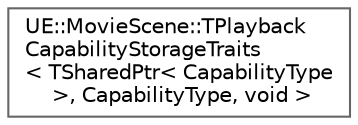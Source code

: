 digraph "Graphical Class Hierarchy"
{
 // INTERACTIVE_SVG=YES
 // LATEX_PDF_SIZE
  bgcolor="transparent";
  edge [fontname=Helvetica,fontsize=10,labelfontname=Helvetica,labelfontsize=10];
  node [fontname=Helvetica,fontsize=10,shape=box,height=0.2,width=0.4];
  rankdir="LR";
  Node0 [id="Node000000",label="UE::MovieScene::TPlayback\lCapabilityStorageTraits\l\< TSharedPtr\< CapabilityType\l \>, CapabilityType, void \>",height=0.2,width=0.4,color="grey40", fillcolor="white", style="filled",URL="$d5/dae/structUE_1_1MovieScene_1_1TPlaybackCapabilityStorageTraits_3_01TSharedPtr_3_01CapabilityType_01_a68732897ca828fb6e465677943b70a4.html",tooltip=" "];
}
